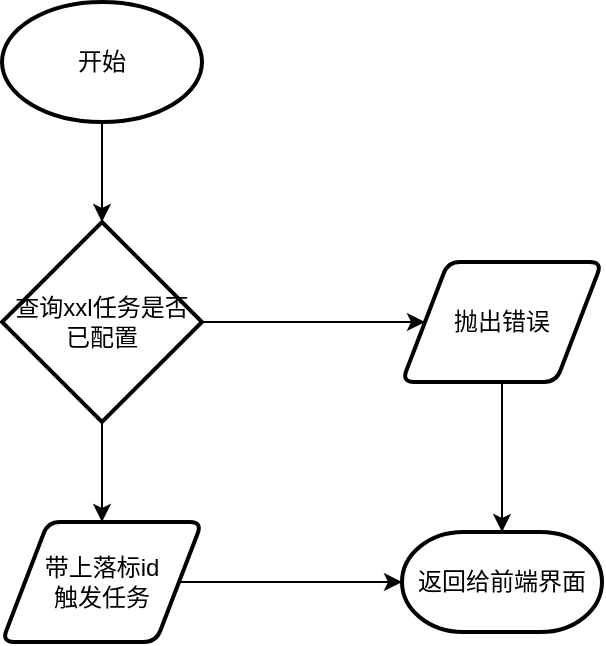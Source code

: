 <mxfile version="20.6.2" type="github">
  <diagram id="6a731a19-8d31-9384-78a2-239565b7b9f0" name="Page-1">
    <mxGraphModel dx="768" dy="461" grid="1" gridSize="10" guides="1" tooltips="1" connect="1" arrows="1" fold="1" page="1" pageScale="1" pageWidth="1169" pageHeight="827" background="none" math="0" shadow="0">
      <root>
        <mxCell id="0" />
        <mxCell id="1" parent="0" />
        <mxCell id="hDvIdTp2yuTxAKMjwn-4-79" style="edgeStyle=orthogonalEdgeStyle;rounded=0;orthogonalLoop=1;jettySize=auto;html=1;entryX=0.5;entryY=0;entryDx=0;entryDy=0;entryPerimeter=0;" parent="1" source="hDvIdTp2yuTxAKMjwn-4-80" target="hDvIdTp2yuTxAKMjwn-4-83" edge="1">
          <mxGeometry relative="1" as="geometry" />
        </mxCell>
        <mxCell id="hDvIdTp2yuTxAKMjwn-4-80" value="开始" style="strokeWidth=2;html=1;shape=mxgraph.flowchart.start_1;whiteSpace=wrap;" parent="1" vertex="1">
          <mxGeometry x="330" y="320" width="100" height="60" as="geometry" />
        </mxCell>
        <mxCell id="hDvIdTp2yuTxAKMjwn-4-81" style="edgeStyle=orthogonalEdgeStyle;rounded=0;orthogonalLoop=1;jettySize=auto;html=1;entryX=0;entryY=0.5;entryDx=0;entryDy=0;" parent="1" source="hDvIdTp2yuTxAKMjwn-4-83" target="hDvIdTp2yuTxAKMjwn-4-85" edge="1">
          <mxGeometry relative="1" as="geometry" />
        </mxCell>
        <mxCell id="hDvIdTp2yuTxAKMjwn-4-82" style="edgeStyle=orthogonalEdgeStyle;rounded=0;orthogonalLoop=1;jettySize=auto;html=1;entryX=0.5;entryY=0;entryDx=0;entryDy=0;" parent="1" source="hDvIdTp2yuTxAKMjwn-4-83" target="hDvIdTp2yuTxAKMjwn-4-87" edge="1">
          <mxGeometry relative="1" as="geometry" />
        </mxCell>
        <mxCell id="hDvIdTp2yuTxAKMjwn-4-83" value="查询xxl任务是否已配置" style="strokeWidth=2;html=1;shape=mxgraph.flowchart.decision;whiteSpace=wrap;" parent="1" vertex="1">
          <mxGeometry x="330" y="430" width="100" height="100" as="geometry" />
        </mxCell>
        <mxCell id="hDvIdTp2yuTxAKMjwn-4-84" value="" style="edgeStyle=orthogonalEdgeStyle;rounded=0;orthogonalLoop=1;jettySize=auto;html=1;" parent="1" source="hDvIdTp2yuTxAKMjwn-4-85" target="hDvIdTp2yuTxAKMjwn-4-88" edge="1">
          <mxGeometry relative="1" as="geometry" />
        </mxCell>
        <mxCell id="hDvIdTp2yuTxAKMjwn-4-85" value="抛出错误" style="shape=parallelogram;html=1;strokeWidth=2;perimeter=parallelogramPerimeter;whiteSpace=wrap;rounded=1;arcSize=12;size=0.23;" parent="1" vertex="1">
          <mxGeometry x="530" y="450" width="100" height="60" as="geometry" />
        </mxCell>
        <mxCell id="hDvIdTp2yuTxAKMjwn-4-86" value="" style="edgeStyle=orthogonalEdgeStyle;rounded=0;orthogonalLoop=1;jettySize=auto;html=1;" parent="1" source="hDvIdTp2yuTxAKMjwn-4-87" target="hDvIdTp2yuTxAKMjwn-4-88" edge="1">
          <mxGeometry relative="1" as="geometry" />
        </mxCell>
        <mxCell id="hDvIdTp2yuTxAKMjwn-4-87" value="带上落标id&lt;br&gt;触发任务" style="shape=parallelogram;html=1;strokeWidth=2;perimeter=parallelogramPerimeter;whiteSpace=wrap;rounded=1;arcSize=12;size=0.23;" parent="1" vertex="1">
          <mxGeometry x="330" y="580" width="100" height="60" as="geometry" />
        </mxCell>
        <mxCell id="hDvIdTp2yuTxAKMjwn-4-88" value="返回给前端界面" style="strokeWidth=2;html=1;shape=mxgraph.flowchart.terminator;whiteSpace=wrap;" parent="1" vertex="1">
          <mxGeometry x="530" y="585" width="100" height="50" as="geometry" />
        </mxCell>
      </root>
    </mxGraphModel>
  </diagram>
</mxfile>
